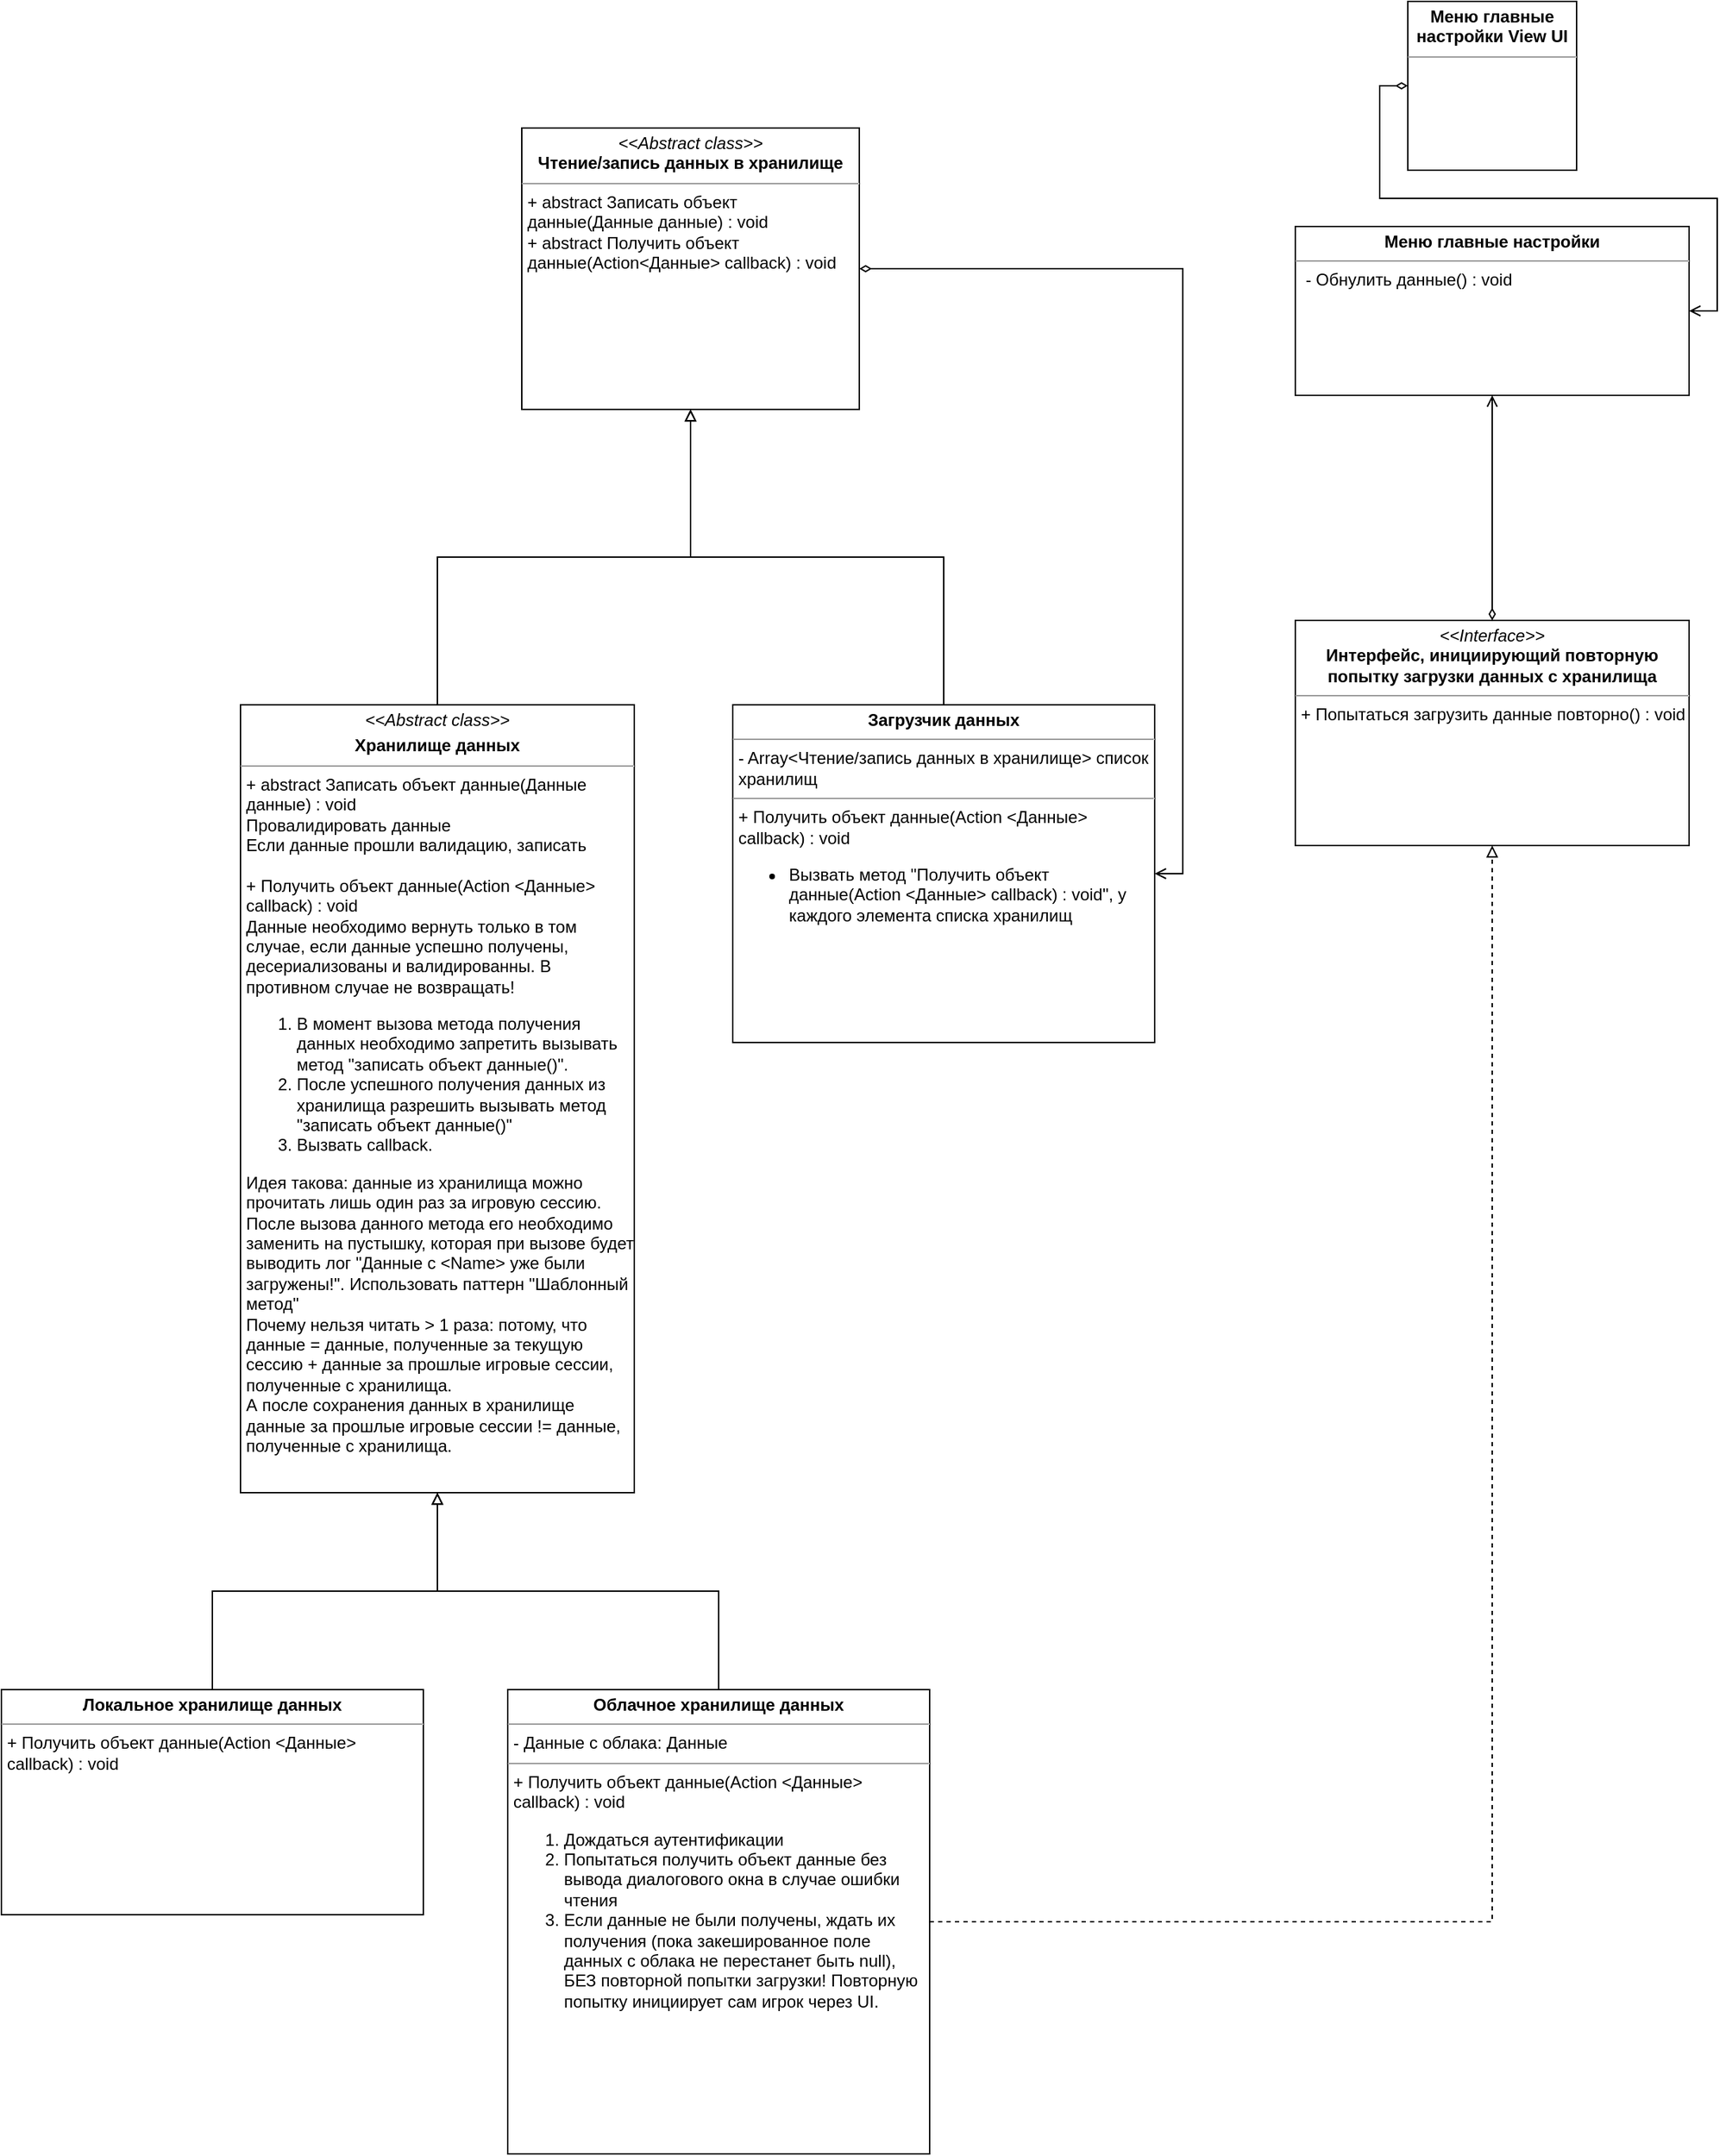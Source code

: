 <mxfile version="14.1.8" type="device"><diagram id="maa8xAjAnDpQ0KqKedxM" name="Page-1"><mxGraphModel dx="1038" dy="607" grid="1" gridSize="10" guides="1" tooltips="1" connect="1" arrows="1" fold="1" page="1" pageScale="1" pageWidth="827" pageHeight="1169" math="0" shadow="0"><root><mxCell id="0"/><mxCell id="1" parent="0"/><mxCell id="YBzx3935GgeBYoLELwdb-41" style="edgeStyle=orthogonalEdgeStyle;rounded=0;orthogonalLoop=1;jettySize=auto;html=1;exitX=0.5;exitY=0;exitDx=0;exitDy=0;entryX=0.5;entryY=1;entryDx=0;entryDy=0;startArrow=none;startFill=0;endArrow=block;endFill=0;fontSize=14;dashed=1;" parent="1" edge="1"><mxGeometry relative="1" as="geometry"><mxPoint x="440" y="1320" as="sourcePoint"/></mxGeometry></mxCell><mxCell id="LjchG67tJU1flezz057_-19" style="edgeStyle=orthogonalEdgeStyle;rounded=0;orthogonalLoop=1;jettySize=auto;html=1;exitX=1;exitY=0.5;exitDx=0;exitDy=0;entryX=1;entryY=0.5;entryDx=0;entryDy=0;endArrow=open;endFill=0;startArrow=diamondThin;startFill=0;" parent="1" source="SGpDZevb3zzg-q3IUMNf-2" target="LjchG67tJU1flezz057_-16" edge="1"><mxGeometry relative="1" as="geometry"/></mxCell><mxCell id="LjchG67tJU1flezz057_-2" style="edgeStyle=orthogonalEdgeStyle;rounded=0;orthogonalLoop=1;jettySize=auto;html=1;exitX=0.5;exitY=0;exitDx=0;exitDy=0;startArrow=none;startFill=0;endArrow=block;endFill=0;fontSize=14;entryX=0.5;entryY=1;entryDx=0;entryDy=0;" parent="1" source="LjchG67tJU1flezz057_-3" target="SGpDZevb3zzg-q3IUMNf-2" edge="1"><mxGeometry relative="1" as="geometry"><mxPoint x="300" y="590" as="targetPoint"/></mxGeometry></mxCell><mxCell id="LjchG67tJU1flezz057_-3" value="&lt;p style=&quot;margin: 0px ; margin-top: 4px ; text-align: center&quot;&gt;&lt;i&gt;&amp;lt;&amp;lt;Abstract class&amp;gt;&amp;gt;&lt;/i&gt;&lt;b&gt;&lt;br&gt;&lt;/b&gt;&lt;/p&gt;&lt;p style=&quot;margin: 0px ; margin-top: 4px ; text-align: center&quot;&gt;&lt;b&gt;Хранилище данных&lt;/b&gt;&lt;/p&gt;&lt;hr size=&quot;1&quot;&gt;&lt;p style=&quot;margin: 0px ; margin-left: 4px&quot;&gt;+ abstract&amp;nbsp;Записать объект данные(Данные данные) : void&lt;br&gt;&lt;/p&gt;&lt;p style=&quot;margin: 0px ; margin-left: 4px&quot;&gt;Провалидировать данные&lt;/p&gt;&lt;p style=&quot;margin: 0px ; margin-left: 4px&quot;&gt;Если данные прошли валидацию, записать&lt;/p&gt;&lt;p style=&quot;margin: 0px ; margin-left: 4px&quot;&gt;&lt;br&gt;&lt;/p&gt;&lt;p style=&quot;margin: 0px ; margin-left: 4px&quot;&gt;+ Получить объект данные(Action &amp;lt;Данные&amp;gt; callback) : void&lt;br&gt;&lt;/p&gt;&lt;p style=&quot;margin: 0px ; margin-left: 4px&quot;&gt;Данные необходимо вернуть только в том случае, если данные успешно получены, десериализованы и валидированны. В противном случае не возвращать!&lt;/p&gt;&lt;ol&gt;&lt;li&gt;В момент вызова метода получения данных необходимо запретить вызывать метод &quot;записать объект данные()&quot;.&lt;/li&gt;&lt;li&gt;После успешного получения данных из хранилища разрешить вызывать метод &quot;записать объект данные()&quot;&lt;/li&gt;&lt;li&gt;Вызвать callback.&lt;/li&gt;&lt;/ol&gt;&lt;div&gt;&lt;p style=&quot;margin: 0px 0px 0px 4px&quot;&gt;Идея такова: данные из хранилища можно прочитать лишь один раз за игровую сессию.&lt;/p&gt;&lt;p style=&quot;margin: 0px 0px 0px 4px&quot;&gt;После вызова данного метода его необходимо заменить на пустышку, которая при вызове будет выводить лог &quot;Данные с &amp;lt;Name&amp;gt; уже были загружены!&quot;. Использовать паттерн &quot;Шаблонный метод&quot;&lt;/p&gt;&lt;p style=&quot;margin: 0px 0px 0px 4px&quot;&gt;Почему нельзя читать &amp;gt; 1 раза: потому, что данные = данные, полученные за текущую сессию + данные за прошлые игровые сессии, полученные с хранилища.&lt;/p&gt;&lt;p style=&quot;margin: 0px 0px 0px 4px&quot;&gt;А после сохранения данных в хранилище данные за прошлые игровые сессии != данные, полученные с хранилища.&lt;/p&gt;&lt;/div&gt;&lt;p&gt;&lt;/p&gt;" style="verticalAlign=top;align=left;overflow=fill;fontSize=12;fontFamily=Helvetica;html=1;whiteSpace=wrap;rounded=0;glass=0;shadow=0;sketch=0;spacingLeft=0;spacing=0;" parent="1" vertex="1"><mxGeometry x="240" y="570" width="280" height="560" as="geometry"/></mxCell><mxCell id="LjchG67tJU1flezz057_-13" style="edgeStyle=orthogonalEdgeStyle;rounded=0;orthogonalLoop=1;jettySize=auto;html=1;exitX=0.5;exitY=0;exitDx=0;exitDy=0;entryX=0.5;entryY=1;entryDx=0;entryDy=0;endArrow=block;endFill=0;" parent="1" source="LjchG67tJU1flezz057_-8" target="LjchG67tJU1flezz057_-3" edge="1"><mxGeometry relative="1" as="geometry"/></mxCell><mxCell id="SGpDZevb3zzg-q3IUMNf-4" style="edgeStyle=orthogonalEdgeStyle;rounded=0;orthogonalLoop=1;jettySize=auto;html=1;exitX=1;exitY=0.5;exitDx=0;exitDy=0;entryX=0.5;entryY=1;entryDx=0;entryDy=0;dashed=1;endArrow=block;endFill=0;" parent="1" source="LjchG67tJU1flezz057_-8" target="SGpDZevb3zzg-q3IUMNf-3" edge="1"><mxGeometry relative="1" as="geometry"/></mxCell><mxCell id="LjchG67tJU1flezz057_-8" value="&lt;p style=&quot;margin: 4px 0px 0px ; text-align: center&quot;&gt;&lt;b&gt;Облачное хранилище данных&lt;/b&gt;&lt;/p&gt;&lt;hr size=&quot;1&quot;&gt;&lt;p style=&quot;margin: 0px 0px 0px 4px&quot;&gt;- Данные с облака: Данные&lt;/p&gt;&lt;hr size=&quot;1&quot;&gt;&lt;p style=&quot;margin: 0px 0px 0px 4px&quot;&gt;+ Получить объект данные(Action &amp;lt;Данные&amp;gt; callback) : void&lt;/p&gt;&lt;p style=&quot;margin: 0px 0px 0px 4px&quot;&gt;&lt;/p&gt;&lt;ol&gt;&lt;li&gt;Дождаться аутентификации&lt;/li&gt;&lt;li&gt;Попытаться получить объект данные без вывода диалогового окна в случае ошибки чтения&lt;/li&gt;&lt;li&gt;Если данные не были получены, ждать их получения (пока закешированное поле данных с облака не перестанет быть null), БЕЗ повторной попытки загрузки! Повторную попытку инициирует сам игрок через UI.&lt;/li&gt;&lt;/ol&gt;&lt;p&gt;&lt;/p&gt;" style="verticalAlign=top;align=left;overflow=fill;fontSize=12;fontFamily=Helvetica;html=1;whiteSpace=wrap;" parent="1" vertex="1"><mxGeometry x="430" y="1270" width="300" height="330" as="geometry"/></mxCell><mxCell id="LjchG67tJU1flezz057_-12" style="edgeStyle=orthogonalEdgeStyle;rounded=0;orthogonalLoop=1;jettySize=auto;html=1;exitX=0.5;exitY=0;exitDx=0;exitDy=0;entryX=0.5;entryY=1;entryDx=0;entryDy=0;endArrow=block;endFill=0;" parent="1" source="LjchG67tJU1flezz057_-11" target="LjchG67tJU1flezz057_-3" edge="1"><mxGeometry relative="1" as="geometry"/></mxCell><mxCell id="LjchG67tJU1flezz057_-11" value="&lt;p style=&quot;margin: 0px ; margin-top: 4px ; text-align: center&quot;&gt;&lt;b&gt;Локальное хранилище данных&lt;/b&gt;&lt;/p&gt;&lt;hr size=&quot;1&quot;&gt;&lt;p style=&quot;margin: 0px ; margin-left: 4px&quot;&gt;+ Получить объект данные(Action &amp;lt;Данные&amp;gt; callback) : void&lt;br&gt;&lt;/p&gt;&lt;p style=&quot;margin: 0px ; margin-left: 4px&quot;&gt;&lt;br&gt;&lt;/p&gt;&lt;p&gt;&lt;/p&gt;" style="verticalAlign=top;align=left;overflow=fill;fontSize=12;fontFamily=Helvetica;html=1;whiteSpace=wrap;" parent="1" vertex="1"><mxGeometry x="70" y="1270" width="300" height="160" as="geometry"/></mxCell><mxCell id="LjchG67tJU1flezz057_-16" value="&lt;p style=&quot;margin: 0px ; margin-top: 4px ; text-align: center&quot;&gt;&lt;b&gt;Загрузчик данных&lt;/b&gt;&lt;/p&gt;&lt;hr size=&quot;1&quot;&gt;&lt;p style=&quot;margin: 0px ; margin-left: 4px&quot;&gt;- Array&amp;lt;Чтение/запись данных в хранилище&amp;gt; список хранилищ&lt;/p&gt;&lt;hr size=&quot;1&quot;&gt;&lt;p style=&quot;margin: 0px 0px 0px 4px&quot;&gt;+ Получить объект данные(Action &amp;lt;Данные&amp;gt; callback) : void&lt;/p&gt;&lt;ul&gt;&lt;li&gt;&lt;span&gt;Вызвать метод &quot;Получить объект данные(Action &amp;lt;Данные&amp;gt; callback) : void&quot;, у каждого элемента списка хранилищ&lt;/span&gt;&lt;/li&gt;&lt;/ul&gt;&lt;p&gt;&lt;/p&gt;" style="verticalAlign=top;align=left;overflow=fill;fontSize=12;fontFamily=Helvetica;html=1;whiteSpace=wrap;" parent="1" vertex="1"><mxGeometry x="590" y="570" width="300" height="240" as="geometry"/></mxCell><mxCell id="LjchG67tJU1flezz057_-17" style="edgeStyle=orthogonalEdgeStyle;rounded=0;orthogonalLoop=1;jettySize=auto;html=1;exitX=0.5;exitY=0;exitDx=0;exitDy=0;entryX=0.5;entryY=1;entryDx=0;entryDy=0;startArrow=none;startFill=0;endArrow=block;endFill=0;fontSize=14;" parent="1" source="LjchG67tJU1flezz057_-16" target="SGpDZevb3zzg-q3IUMNf-2" edge="1"><mxGeometry relative="1" as="geometry"><mxPoint x="931" y="570" as="sourcePoint"/><mxPoint x="761" y="530" as="targetPoint"/></mxGeometry></mxCell><mxCell id="SGpDZevb3zzg-q3IUMNf-2" value="&lt;p style=&quot;margin: 0px ; margin-top: 4px ; text-align: center&quot;&gt;&lt;i&gt;&amp;lt;&amp;lt;&lt;/i&gt;&lt;i&gt;Abstract class&lt;/i&gt;&lt;i&gt;&amp;gt;&amp;gt;&lt;/i&gt;&lt;br&gt;&lt;b&gt;Чтение/запись данных в хранилище&lt;/b&gt;&lt;/p&gt;&lt;hr size=&quot;1&quot;&gt;&lt;p style=&quot;margin: 0px ; margin-left: 4px&quot;&gt;+ abstract&amp;nbsp;&lt;span&gt;Записать объект данные(Данные данные) : void&lt;/span&gt;&lt;br&gt;+ abstract Получить объект данные(Action&amp;lt;Данные&amp;gt; callback) : void&lt;/p&gt;" style="verticalAlign=top;align=left;overflow=fill;fontSize=12;fontFamily=Helvetica;html=1;whiteSpace=wrap;" parent="1" vertex="1"><mxGeometry x="440" y="160" width="240" height="200" as="geometry"/></mxCell><mxCell id="SGpDZevb3zzg-q3IUMNf-3" value="&lt;p style=&quot;margin: 0px ; margin-top: 4px ; text-align: center&quot;&gt;&lt;i&gt;&amp;lt;&amp;lt;Interface&amp;gt;&amp;gt;&lt;/i&gt;&lt;br&gt;&lt;b&gt;Интерфейс, инициирующий повторную попытку загрузки данных с хранилища&lt;/b&gt;&lt;/p&gt;&lt;hr size=&quot;1&quot;&gt;&lt;p style=&quot;margin: 0px ; margin-left: 4px&quot;&gt;+ Попытаться загрузить данные повторно() : void&lt;/p&gt;" style="verticalAlign=top;align=left;overflow=fill;fontSize=12;fontFamily=Helvetica;html=1;whiteSpace=wrap;" parent="1" vertex="1"><mxGeometry x="990" y="510" width="280" height="160" as="geometry"/></mxCell><mxCell id="SGpDZevb3zzg-q3IUMNf-5" value="&lt;p style=&quot;margin: 0px ; margin-top: 4px ; text-align: center&quot;&gt;&lt;b&gt;Меню главные настройки View UI&lt;/b&gt;&lt;/p&gt;&lt;hr size=&quot;1&quot;&gt;&lt;div style=&quot;height: 2px&quot;&gt;&lt;br&gt;&lt;/div&gt;" style="verticalAlign=top;align=left;overflow=fill;fontSize=12;fontFamily=Helvetica;html=1;whiteSpace=wrap;" parent="1" vertex="1"><mxGeometry x="1070" y="70" width="120" height="120" as="geometry"/></mxCell><mxCell id="SGpDZevb3zzg-q3IUMNf-6" style="edgeStyle=orthogonalEdgeStyle;rounded=0;orthogonalLoop=1;jettySize=auto;html=1;exitX=0;exitY=0.5;exitDx=0;exitDy=0;startArrow=diamondThin;startFill=0;endArrow=open;endFill=0;entryX=1;entryY=0.5;entryDx=0;entryDy=0;" parent="1" source="SGpDZevb3zzg-q3IUMNf-5" target="SGpDZevb3zzg-q3IUMNf-7" edge="1"><mxGeometry relative="1" as="geometry"><mxPoint x="1360" y="280" as="targetPoint"/></mxGeometry></mxCell><mxCell id="SGpDZevb3zzg-q3IUMNf-7" value="&lt;p style=&quot;margin: 0px ; margin-top: 4px ; text-align: center&quot;&gt;&lt;b&gt;Меню главные настройки&lt;/b&gt;&lt;/p&gt;&lt;hr size=&quot;1&quot;&gt;&lt;p style=&quot;margin: 0px ; margin-left: 4px&quot;&gt;&lt;span&gt;&amp;nbsp;- Обнулить данные() : void&lt;/span&gt;&lt;br&gt;&lt;/p&gt;" style="verticalAlign=top;align=left;overflow=fill;fontSize=12;fontFamily=Helvetica;html=1;whiteSpace=wrap;" parent="1" vertex="1"><mxGeometry x="990" y="230" width="280" height="120" as="geometry"/></mxCell><mxCell id="SGpDZevb3zzg-q3IUMNf-8" style="edgeStyle=orthogonalEdgeStyle;rounded=0;orthogonalLoop=1;jettySize=auto;html=1;exitX=0.5;exitY=0;exitDx=0;exitDy=0;entryX=0.5;entryY=1;entryDx=0;entryDy=0;startArrow=diamondThin;startFill=0;endArrow=open;endFill=0;" parent="1" source="SGpDZevb3zzg-q3IUMNf-3" target="SGpDZevb3zzg-q3IUMNf-7" edge="1"><mxGeometry relative="1" as="geometry"><mxPoint x="1280" y="300" as="sourcePoint"/><mxPoint x="1080" y="140" as="targetPoint"/></mxGeometry></mxCell></root></mxGraphModel></diagram></mxfile>